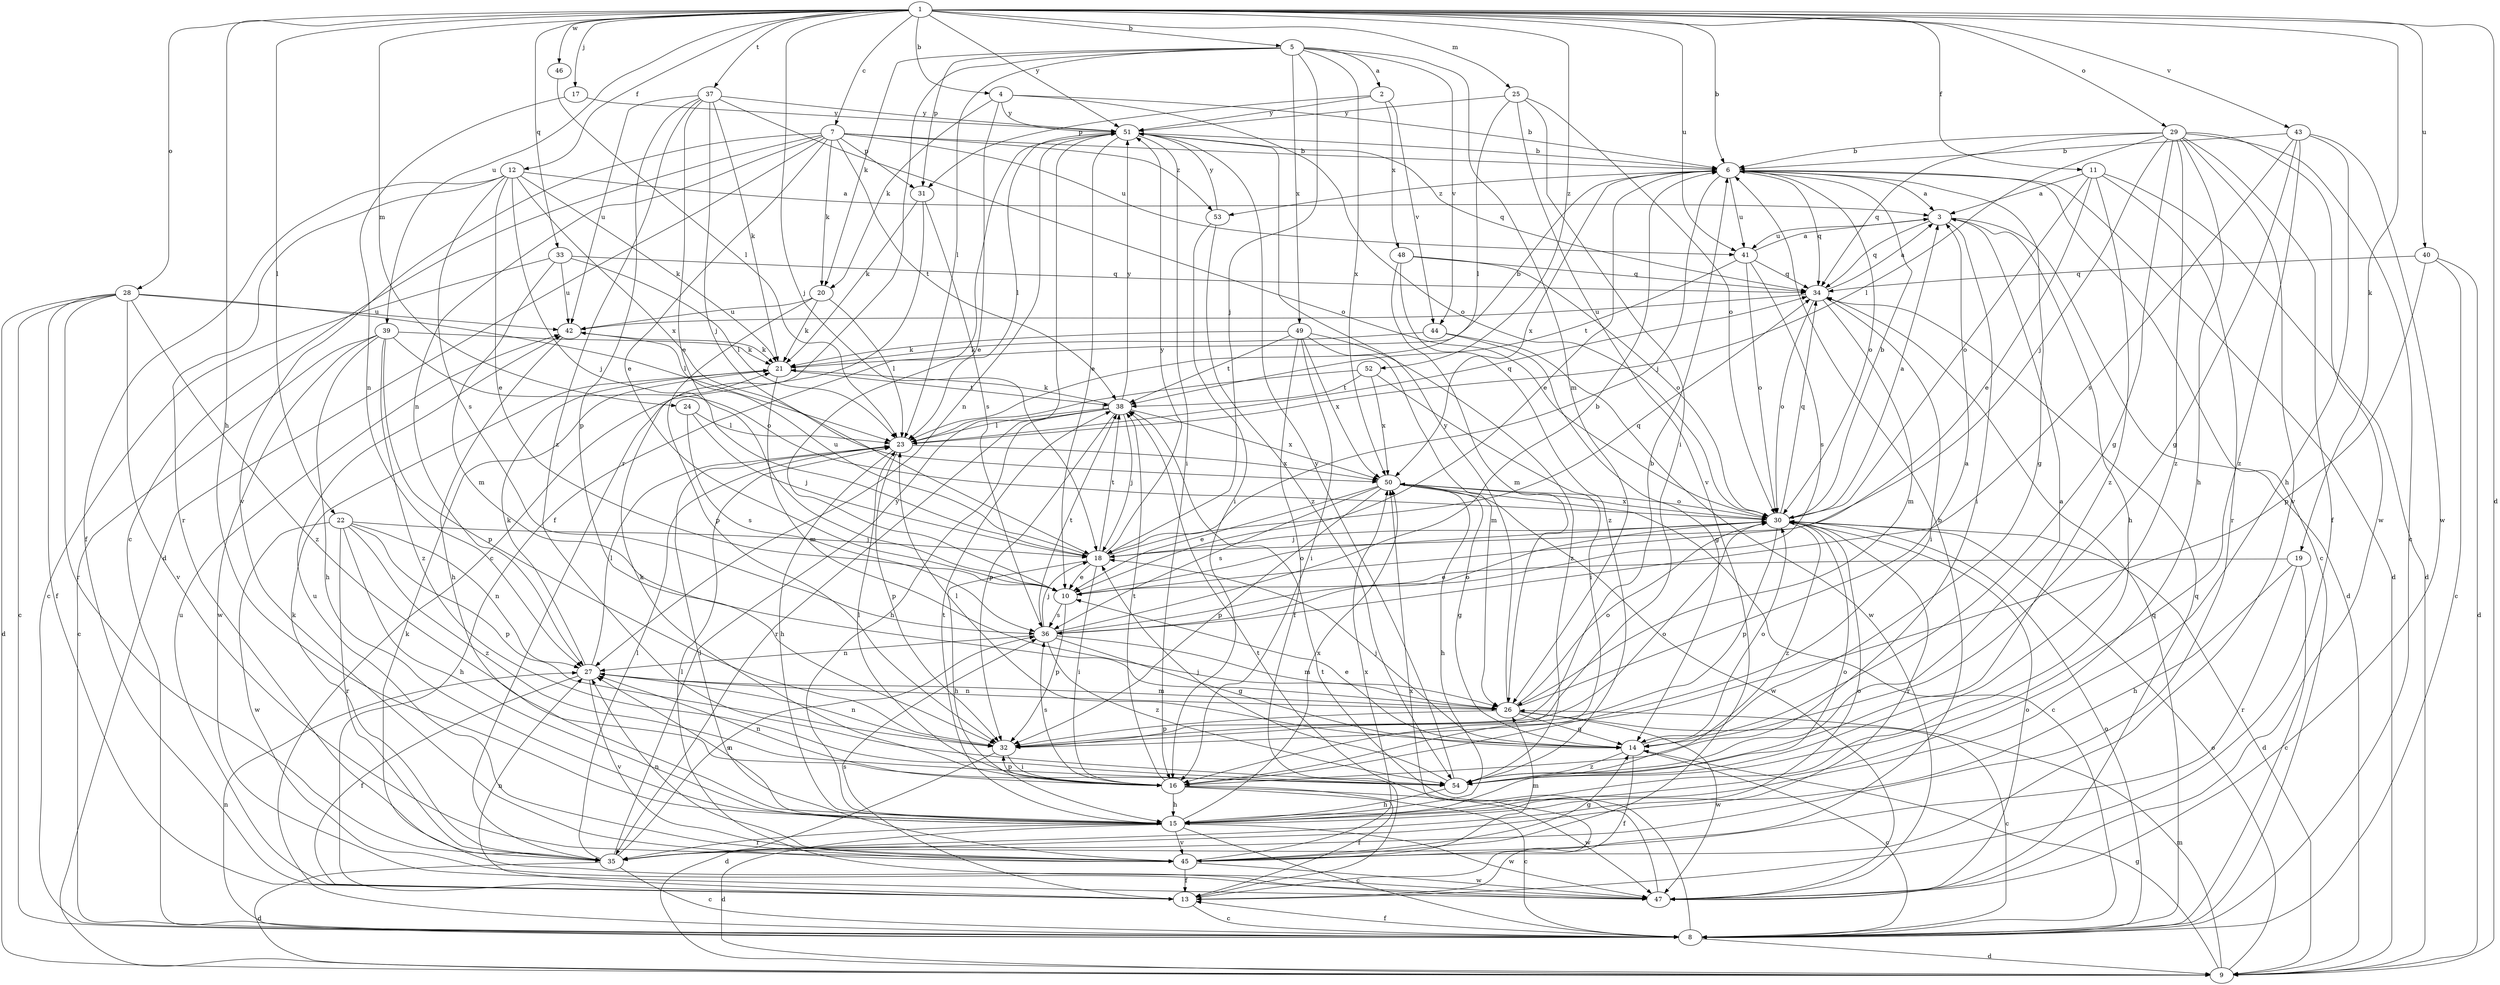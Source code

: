 strict digraph  {
	5 -> 2 [label=a];
	6 -> 3 [label=a];
	11 -> 3 [label=a];
	12 -> 3 [label=a];
	26 -> 3 [label=a];
	30 -> 3 [label=a];
	34 -> 3 [label=a];
	41 -> 3 [label=a];
	54 -> 3 [label=a];
	1 -> 4 [label=b];
	1 -> 5 [label=b];
	1 -> 6 [label=b];
	4 -> 6 [label=b];
	7 -> 6 [label=b];
	21 -> 6 [label=b];
	29 -> 6 [label=b];
	30 -> 6 [label=b];
	32 -> 6 [label=b];
	36 -> 6 [label=b];
	43 -> 6 [label=b];
	45 -> 6 [label=b];
	51 -> 6 [label=b];
	1 -> 7 [label=c];
	6 -> 8 [label=c];
	7 -> 8 [label=c];
	13 -> 8 [label=c];
	14 -> 8 [label=c];
	15 -> 8 [label=c];
	16 -> 8 [label=c];
	19 -> 8 [label=c];
	26 -> 8 [label=c];
	28 -> 8 [label=c];
	29 -> 8 [label=c];
	31 -> 8 [label=c];
	33 -> 8 [label=c];
	35 -> 8 [label=c];
	39 -> 8 [label=c];
	40 -> 8 [label=c];
	50 -> 8 [label=c];
	1 -> 9 [label=d];
	3 -> 9 [label=d];
	6 -> 9 [label=d];
	7 -> 9 [label=d];
	8 -> 9 [label=d];
	11 -> 9 [label=d];
	15 -> 9 [label=d];
	28 -> 9 [label=d];
	30 -> 9 [label=d];
	32 -> 9 [label=d];
	35 -> 9 [label=d];
	40 -> 9 [label=d];
	4 -> 10 [label=e];
	6 -> 10 [label=e];
	7 -> 10 [label=e];
	11 -> 10 [label=e];
	12 -> 10 [label=e];
	14 -> 10 [label=e];
	18 -> 10 [label=e];
	19 -> 10 [label=e];
	37 -> 10 [label=e];
	50 -> 10 [label=e];
	51 -> 10 [label=e];
	1 -> 11 [label=f];
	1 -> 12 [label=f];
	8 -> 13 [label=f];
	12 -> 13 [label=f];
	14 -> 13 [label=f];
	16 -> 13 [label=f];
	27 -> 13 [label=f];
	28 -> 13 [label=f];
	29 -> 13 [label=f];
	45 -> 13 [label=f];
	49 -> 13 [label=f];
	51 -> 13 [label=f];
	6 -> 14 [label=g];
	9 -> 14 [label=g];
	26 -> 14 [label=g];
	29 -> 14 [label=g];
	36 -> 14 [label=g];
	43 -> 14 [label=g];
	44 -> 14 [label=g];
	45 -> 14 [label=g];
	50 -> 14 [label=g];
	1 -> 15 [label=h];
	3 -> 15 [label=h];
	16 -> 15 [label=h];
	18 -> 15 [label=h];
	19 -> 15 [label=h];
	22 -> 15 [label=h];
	23 -> 15 [label=h];
	29 -> 15 [label=h];
	38 -> 15 [label=h];
	39 -> 15 [label=h];
	42 -> 15 [label=h];
	43 -> 15 [label=h];
	50 -> 15 [label=h];
	54 -> 15 [label=h];
	3 -> 16 [label=i];
	18 -> 16 [label=i];
	25 -> 16 [label=i];
	32 -> 16 [label=i];
	34 -> 16 [label=i];
	49 -> 16 [label=i];
	51 -> 16 [label=i];
	52 -> 16 [label=i];
	53 -> 16 [label=i];
	1 -> 17 [label=j];
	1 -> 18 [label=j];
	5 -> 18 [label=j];
	6 -> 18 [label=j];
	12 -> 18 [label=j];
	14 -> 18 [label=j];
	22 -> 18 [label=j];
	24 -> 18 [label=j];
	29 -> 18 [label=j];
	30 -> 18 [label=j];
	36 -> 18 [label=j];
	37 -> 18 [label=j];
	38 -> 18 [label=j];
	54 -> 18 [label=j];
	1 -> 19 [label=k];
	4 -> 20 [label=k];
	5 -> 20 [label=k];
	7 -> 20 [label=k];
	12 -> 21 [label=k];
	16 -> 21 [label=k];
	20 -> 21 [label=k];
	27 -> 21 [label=k];
	31 -> 21 [label=k];
	35 -> 21 [label=k];
	37 -> 21 [label=k];
	38 -> 21 [label=k];
	39 -> 21 [label=k];
	42 -> 21 [label=k];
	44 -> 21 [label=k];
	47 -> 21 [label=k];
	49 -> 21 [label=k];
	1 -> 22 [label=l];
	5 -> 23 [label=l];
	14 -> 23 [label=l];
	16 -> 23 [label=l];
	20 -> 23 [label=l];
	24 -> 23 [label=l];
	25 -> 23 [label=l];
	27 -> 23 [label=l];
	28 -> 23 [label=l];
	29 -> 23 [label=l];
	33 -> 23 [label=l];
	35 -> 23 [label=l];
	38 -> 23 [label=l];
	45 -> 23 [label=l];
	46 -> 23 [label=l];
	47 -> 23 [label=l];
	51 -> 23 [label=l];
	52 -> 23 [label=l];
	1 -> 24 [label=m];
	1 -> 25 [label=m];
	5 -> 26 [label=m];
	9 -> 26 [label=m];
	21 -> 26 [label=m];
	27 -> 26 [label=m];
	33 -> 26 [label=m];
	34 -> 26 [label=m];
	36 -> 26 [label=m];
	45 -> 26 [label=m];
	48 -> 26 [label=m];
	49 -> 26 [label=m];
	7 -> 27 [label=n];
	8 -> 27 [label=n];
	13 -> 27 [label=n];
	15 -> 27 [label=n];
	16 -> 27 [label=n];
	17 -> 27 [label=n];
	22 -> 27 [label=n];
	26 -> 27 [label=n];
	32 -> 27 [label=n];
	36 -> 27 [label=n];
	45 -> 27 [label=n];
	51 -> 27 [label=n];
	1 -> 28 [label=o];
	1 -> 29 [label=o];
	4 -> 30 [label=o];
	6 -> 30 [label=o];
	8 -> 30 [label=o];
	9 -> 30 [label=o];
	10 -> 30 [label=o];
	11 -> 30 [label=o];
	14 -> 30 [label=o];
	15 -> 30 [label=o];
	25 -> 30 [label=o];
	26 -> 30 [label=o];
	32 -> 30 [label=o];
	34 -> 30 [label=o];
	35 -> 30 [label=o];
	36 -> 30 [label=o];
	37 -> 30 [label=o];
	39 -> 30 [label=o];
	41 -> 30 [label=o];
	47 -> 30 [label=o];
	48 -> 30 [label=o];
	50 -> 30 [label=o];
	2 -> 31 [label=p];
	5 -> 31 [label=p];
	7 -> 31 [label=p];
	10 -> 32 [label=p];
	16 -> 32 [label=p];
	20 -> 32 [label=p];
	22 -> 32 [label=p];
	23 -> 32 [label=p];
	26 -> 32 [label=p];
	30 -> 32 [label=p];
	37 -> 32 [label=p];
	38 -> 32 [label=p];
	39 -> 32 [label=p];
	40 -> 32 [label=p];
	50 -> 32 [label=p];
	1 -> 33 [label=q];
	3 -> 34 [label=q];
	6 -> 34 [label=q];
	8 -> 34 [label=q];
	18 -> 34 [label=q];
	23 -> 34 [label=q];
	29 -> 34 [label=q];
	30 -> 34 [label=q];
	33 -> 34 [label=q];
	40 -> 34 [label=q];
	41 -> 34 [label=q];
	47 -> 34 [label=q];
	48 -> 34 [label=q];
	51 -> 34 [label=q];
	5 -> 35 [label=r];
	11 -> 35 [label=r];
	12 -> 35 [label=r];
	15 -> 35 [label=r];
	19 -> 35 [label=r];
	22 -> 35 [label=r];
	28 -> 35 [label=r];
	30 -> 35 [label=r];
	38 -> 35 [label=r];
	10 -> 36 [label=s];
	12 -> 36 [label=s];
	13 -> 36 [label=s];
	16 -> 36 [label=s];
	24 -> 36 [label=s];
	31 -> 36 [label=s];
	35 -> 36 [label=s];
	41 -> 36 [label=s];
	43 -> 36 [label=s];
	50 -> 36 [label=s];
	1 -> 37 [label=t];
	7 -> 38 [label=t];
	8 -> 38 [label=t];
	15 -> 38 [label=t];
	16 -> 38 [label=t];
	18 -> 38 [label=t];
	21 -> 38 [label=t];
	36 -> 38 [label=t];
	41 -> 38 [label=t];
	47 -> 38 [label=t];
	49 -> 38 [label=t];
	52 -> 38 [label=t];
	1 -> 39 [label=u];
	1 -> 40 [label=u];
	1 -> 41 [label=u];
	3 -> 41 [label=u];
	6 -> 41 [label=u];
	7 -> 41 [label=u];
	13 -> 42 [label=u];
	18 -> 42 [label=u];
	20 -> 42 [label=u];
	28 -> 42 [label=u];
	33 -> 42 [label=u];
	34 -> 42 [label=u];
	37 -> 42 [label=u];
	45 -> 42 [label=u];
	1 -> 43 [label=v];
	2 -> 44 [label=v];
	5 -> 44 [label=v];
	7 -> 45 [label=v];
	15 -> 45 [label=v];
	25 -> 45 [label=v];
	27 -> 45 [label=v];
	28 -> 45 [label=v];
	29 -> 45 [label=v];
	1 -> 46 [label=w];
	15 -> 47 [label=w];
	16 -> 47 [label=w];
	22 -> 47 [label=w];
	26 -> 47 [label=w];
	29 -> 47 [label=w];
	39 -> 47 [label=w];
	43 -> 47 [label=w];
	44 -> 47 [label=w];
	45 -> 47 [label=w];
	50 -> 47 [label=w];
	2 -> 48 [label=x];
	5 -> 49 [label=x];
	5 -> 50 [label=x];
	6 -> 50 [label=x];
	12 -> 50 [label=x];
	13 -> 50 [label=x];
	15 -> 50 [label=x];
	23 -> 50 [label=x];
	30 -> 50 [label=x];
	38 -> 50 [label=x];
	45 -> 50 [label=x];
	49 -> 50 [label=x];
	52 -> 50 [label=x];
	1 -> 51 [label=y];
	2 -> 51 [label=y];
	4 -> 51 [label=y];
	17 -> 51 [label=y];
	18 -> 51 [label=y];
	25 -> 51 [label=y];
	26 -> 51 [label=y];
	35 -> 51 [label=y];
	37 -> 51 [label=y];
	38 -> 51 [label=y];
	53 -> 51 [label=y];
	54 -> 51 [label=y];
	1 -> 52 [label=z];
	6 -> 53 [label=z];
	7 -> 53 [label=z];
	11 -> 54 [label=z];
	14 -> 54 [label=z];
	22 -> 54 [label=z];
	28 -> 54 [label=z];
	29 -> 54 [label=z];
	30 -> 54 [label=z];
	36 -> 54 [label=z];
	37 -> 54 [label=z];
	39 -> 54 [label=z];
	43 -> 54 [label=z];
	48 -> 54 [label=z];
	49 -> 54 [label=z];
	53 -> 54 [label=z];
}
